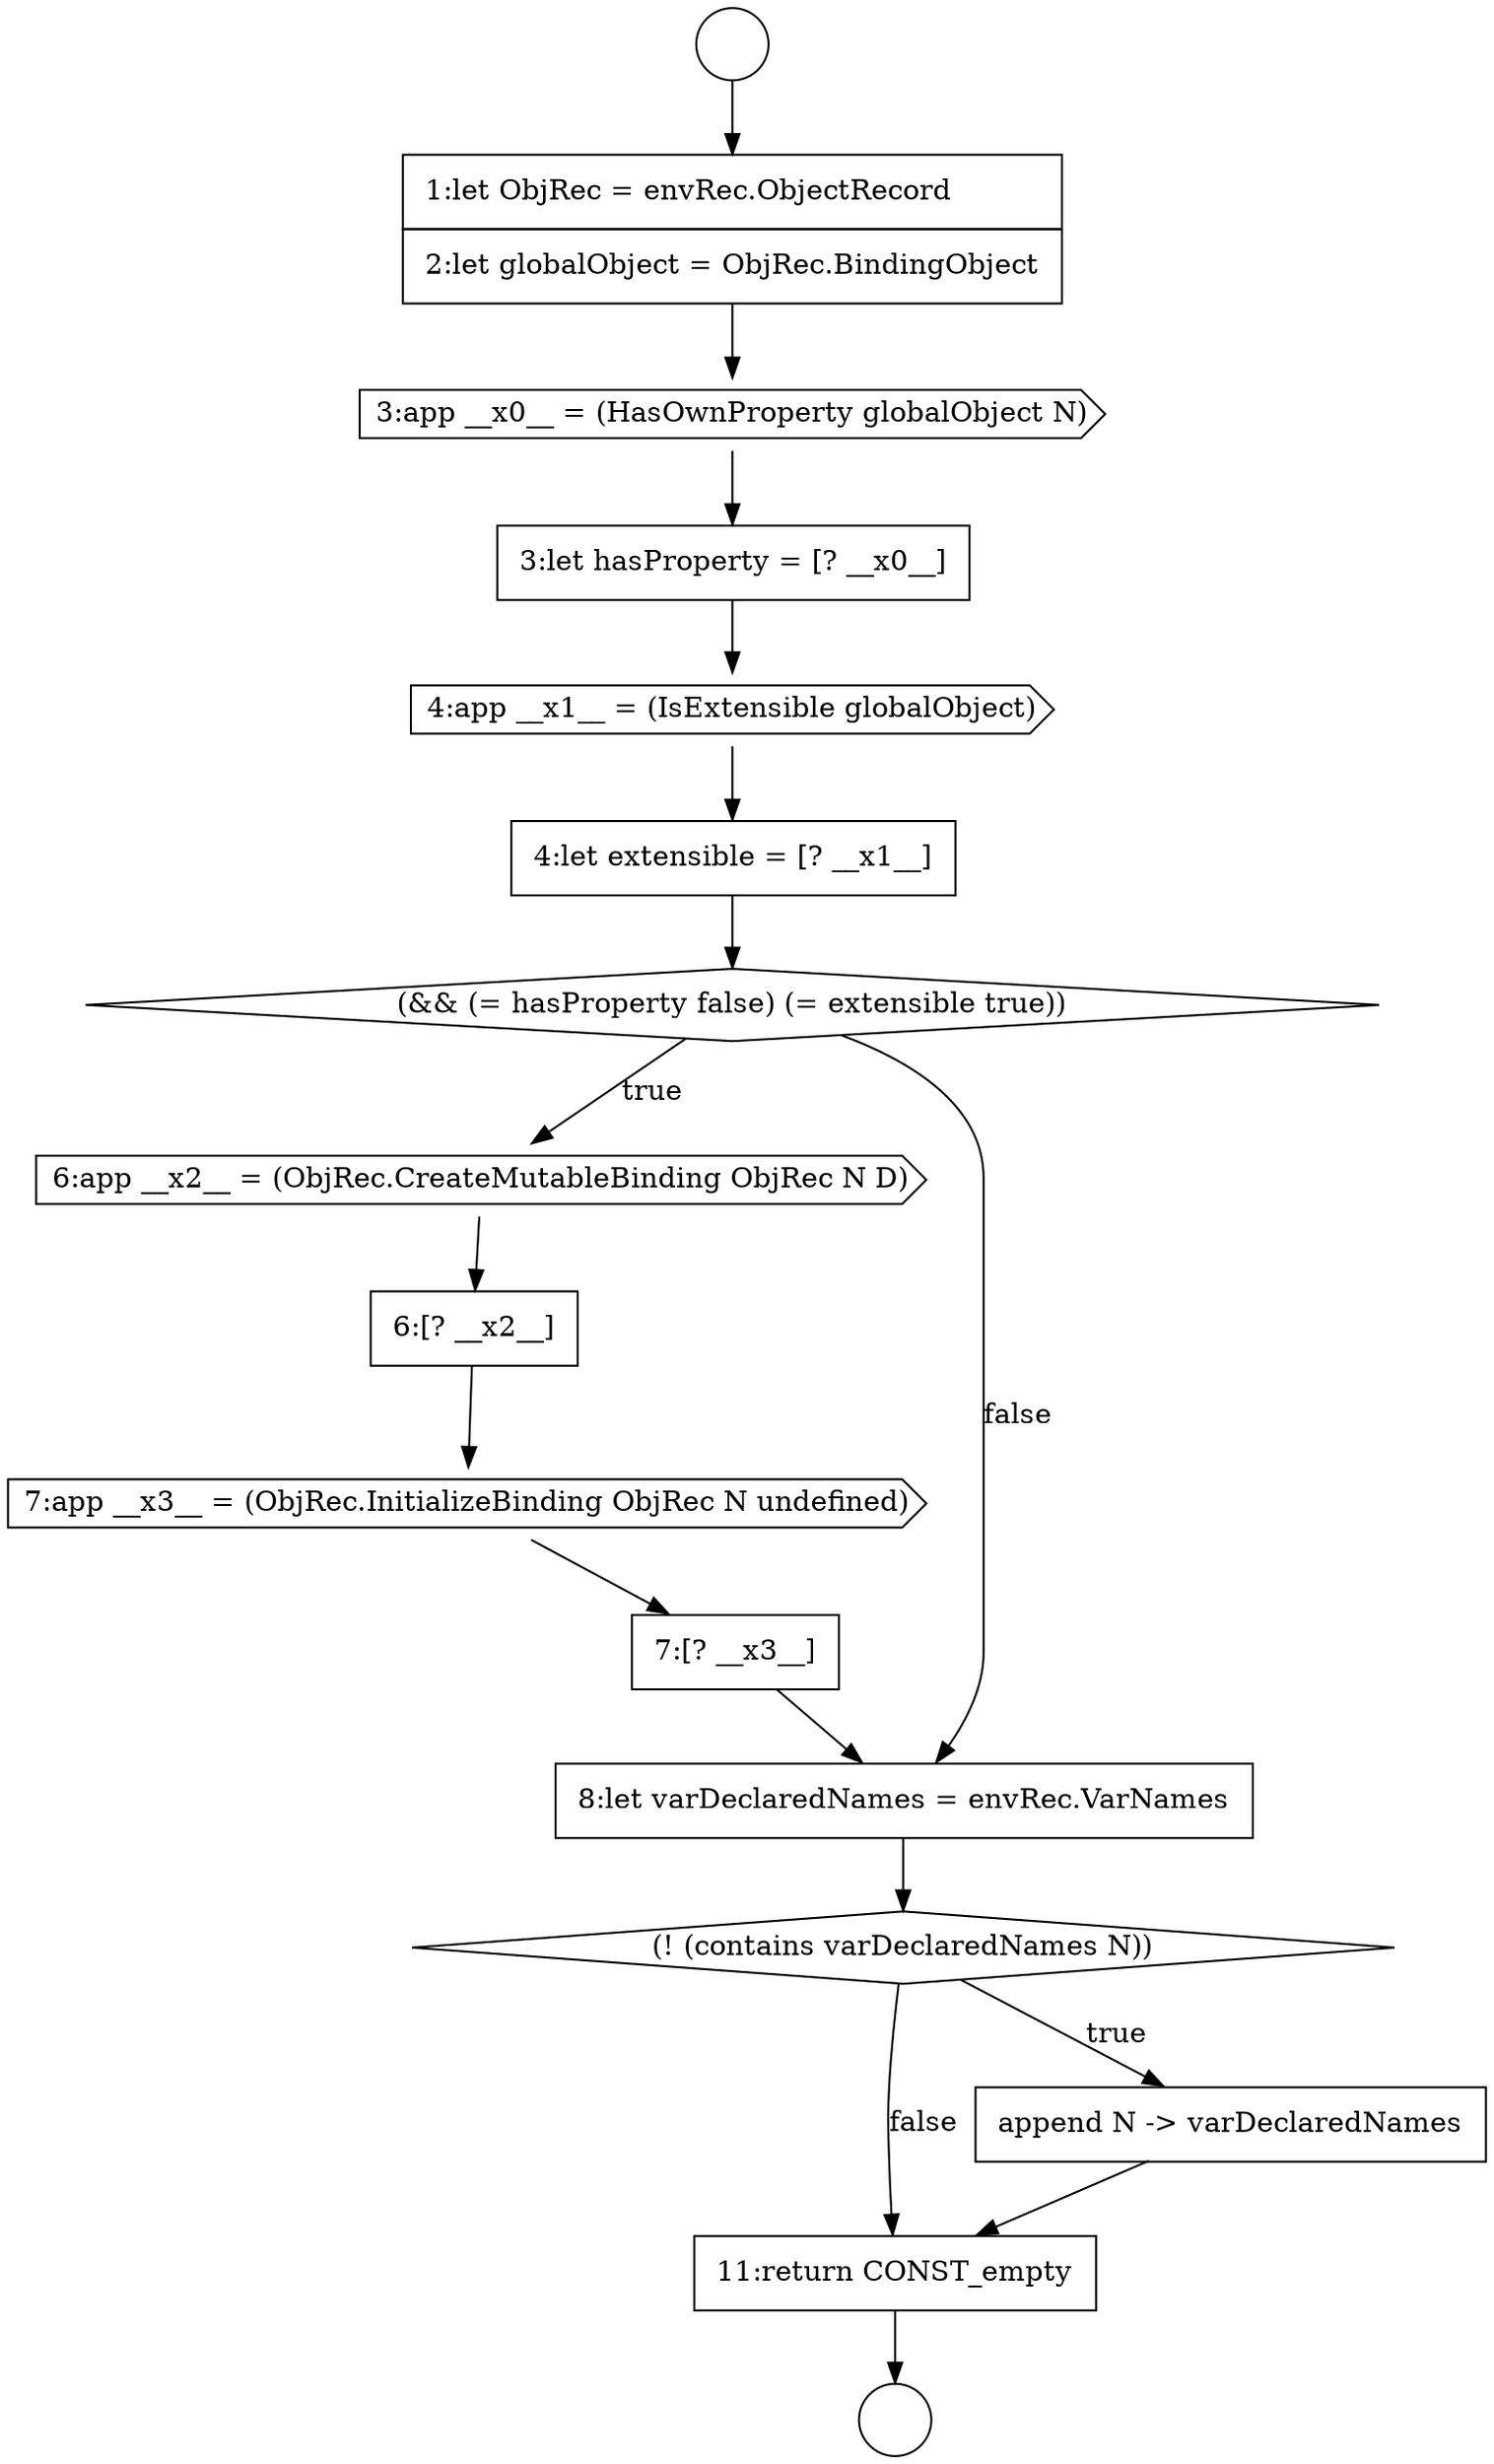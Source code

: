 digraph {
  node1486 [shape=none, margin=0, label=<<font color="black">
    <table border="0" cellborder="1" cellspacing="0" cellpadding="10">
      <tr><td align="left">11:return CONST_empty</td></tr>
    </table>
  </font>> color="black" fillcolor="white" style=filled]
  node1479 [shape=cds, label=<<font color="black">6:app __x2__ = (ObjRec.CreateMutableBinding ObjRec N D)</font>> color="black" fillcolor="white" style=filled]
  node1478 [shape=diamond, label=<<font color="black">(&amp;&amp; (= hasProperty false) (= extensible true))</font>> color="black" fillcolor="white" style=filled]
  node1483 [shape=none, margin=0, label=<<font color="black">
    <table border="0" cellborder="1" cellspacing="0" cellpadding="10">
      <tr><td align="left">8:let varDeclaredNames = envRec.VarNames</td></tr>
    </table>
  </font>> color="black" fillcolor="white" style=filled]
  node1471 [shape=circle label=" " color="black" fillcolor="white" style=filled]
  node1472 [shape=circle label=" " color="black" fillcolor="white" style=filled]
  node1484 [shape=diamond, label=<<font color="black">(! (contains varDeclaredNames N))</font>> color="black" fillcolor="white" style=filled]
  node1485 [shape=none, margin=0, label=<<font color="black">
    <table border="0" cellborder="1" cellspacing="0" cellpadding="10">
      <tr><td align="left">append N -&gt; varDeclaredNames</td></tr>
    </table>
  </font>> color="black" fillcolor="white" style=filled]
  node1480 [shape=none, margin=0, label=<<font color="black">
    <table border="0" cellborder="1" cellspacing="0" cellpadding="10">
      <tr><td align="left">6:[? __x2__]</td></tr>
    </table>
  </font>> color="black" fillcolor="white" style=filled]
  node1473 [shape=none, margin=0, label=<<font color="black">
    <table border="0" cellborder="1" cellspacing="0" cellpadding="10">
      <tr><td align="left">1:let ObjRec = envRec.ObjectRecord</td></tr>
      <tr><td align="left">2:let globalObject = ObjRec.BindingObject</td></tr>
    </table>
  </font>> color="black" fillcolor="white" style=filled]
  node1475 [shape=none, margin=0, label=<<font color="black">
    <table border="0" cellborder="1" cellspacing="0" cellpadding="10">
      <tr><td align="left">3:let hasProperty = [? __x0__]</td></tr>
    </table>
  </font>> color="black" fillcolor="white" style=filled]
  node1482 [shape=none, margin=0, label=<<font color="black">
    <table border="0" cellborder="1" cellspacing="0" cellpadding="10">
      <tr><td align="left">7:[? __x3__]</td></tr>
    </table>
  </font>> color="black" fillcolor="white" style=filled]
  node1474 [shape=cds, label=<<font color="black">3:app __x0__ = (HasOwnProperty globalObject N)</font>> color="black" fillcolor="white" style=filled]
  node1477 [shape=none, margin=0, label=<<font color="black">
    <table border="0" cellborder="1" cellspacing="0" cellpadding="10">
      <tr><td align="left">4:let extensible = [? __x1__]</td></tr>
    </table>
  </font>> color="black" fillcolor="white" style=filled]
  node1476 [shape=cds, label=<<font color="black">4:app __x1__ = (IsExtensible globalObject)</font>> color="black" fillcolor="white" style=filled]
  node1481 [shape=cds, label=<<font color="black">7:app __x3__ = (ObjRec.InitializeBinding ObjRec N undefined)</font>> color="black" fillcolor="white" style=filled]
  node1485 -> node1486 [ color="black"]
  node1476 -> node1477 [ color="black"]
  node1479 -> node1480 [ color="black"]
  node1475 -> node1476 [ color="black"]
  node1477 -> node1478 [ color="black"]
  node1486 -> node1472 [ color="black"]
  node1480 -> node1481 [ color="black"]
  node1474 -> node1475 [ color="black"]
  node1481 -> node1482 [ color="black"]
  node1483 -> node1484 [ color="black"]
  node1482 -> node1483 [ color="black"]
  node1473 -> node1474 [ color="black"]
  node1478 -> node1479 [label=<<font color="black">true</font>> color="black"]
  node1478 -> node1483 [label=<<font color="black">false</font>> color="black"]
  node1471 -> node1473 [ color="black"]
  node1484 -> node1485 [label=<<font color="black">true</font>> color="black"]
  node1484 -> node1486 [label=<<font color="black">false</font>> color="black"]
}
